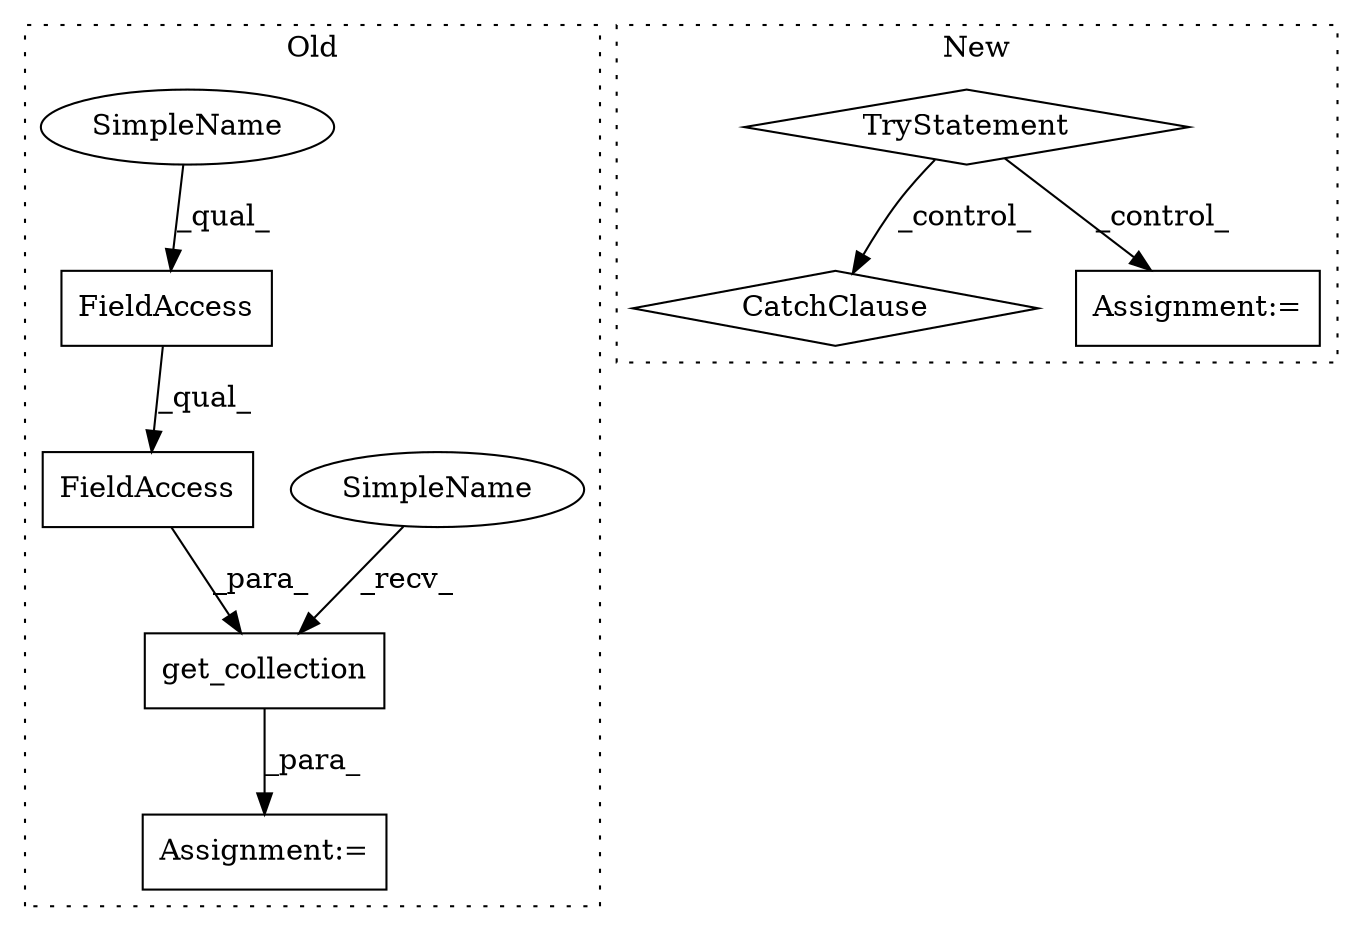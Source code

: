 digraph G {
subgraph cluster0 {
1 [label="get_collection" a="32" s="32113,32166" l="15,1" shape="box"];
3 [label="FieldAccess" a="22" s="32128" l="30" shape="box"];
6 [label="Assignment:=" a="7" s="32101" l="1" shape="box"];
7 [label="FieldAccess" a="22" s="32128" l="20" shape="box"];
8 [label="SimpleName" a="42" s="32102" l="10" shape="ellipse"];
9 [label="SimpleName" a="42" s="32128" l="10" shape="ellipse"];
label = "Old";
style="dotted";
}
subgraph cluster1 {
2 [label="CatchClause" a="12" s="34447,34471" l="13,2" shape="diamond"];
4 [label="TryStatement" a="54" s="34228" l="4" shape="diamond"];
5 [label="Assignment:=" a="7" s="34260" l="1" shape="box"];
label = "New";
style="dotted";
}
1 -> 6 [label="_para_"];
3 -> 1 [label="_para_"];
4 -> 2 [label="_control_"];
4 -> 5 [label="_control_"];
7 -> 3 [label="_qual_"];
8 -> 1 [label="_recv_"];
9 -> 7 [label="_qual_"];
}